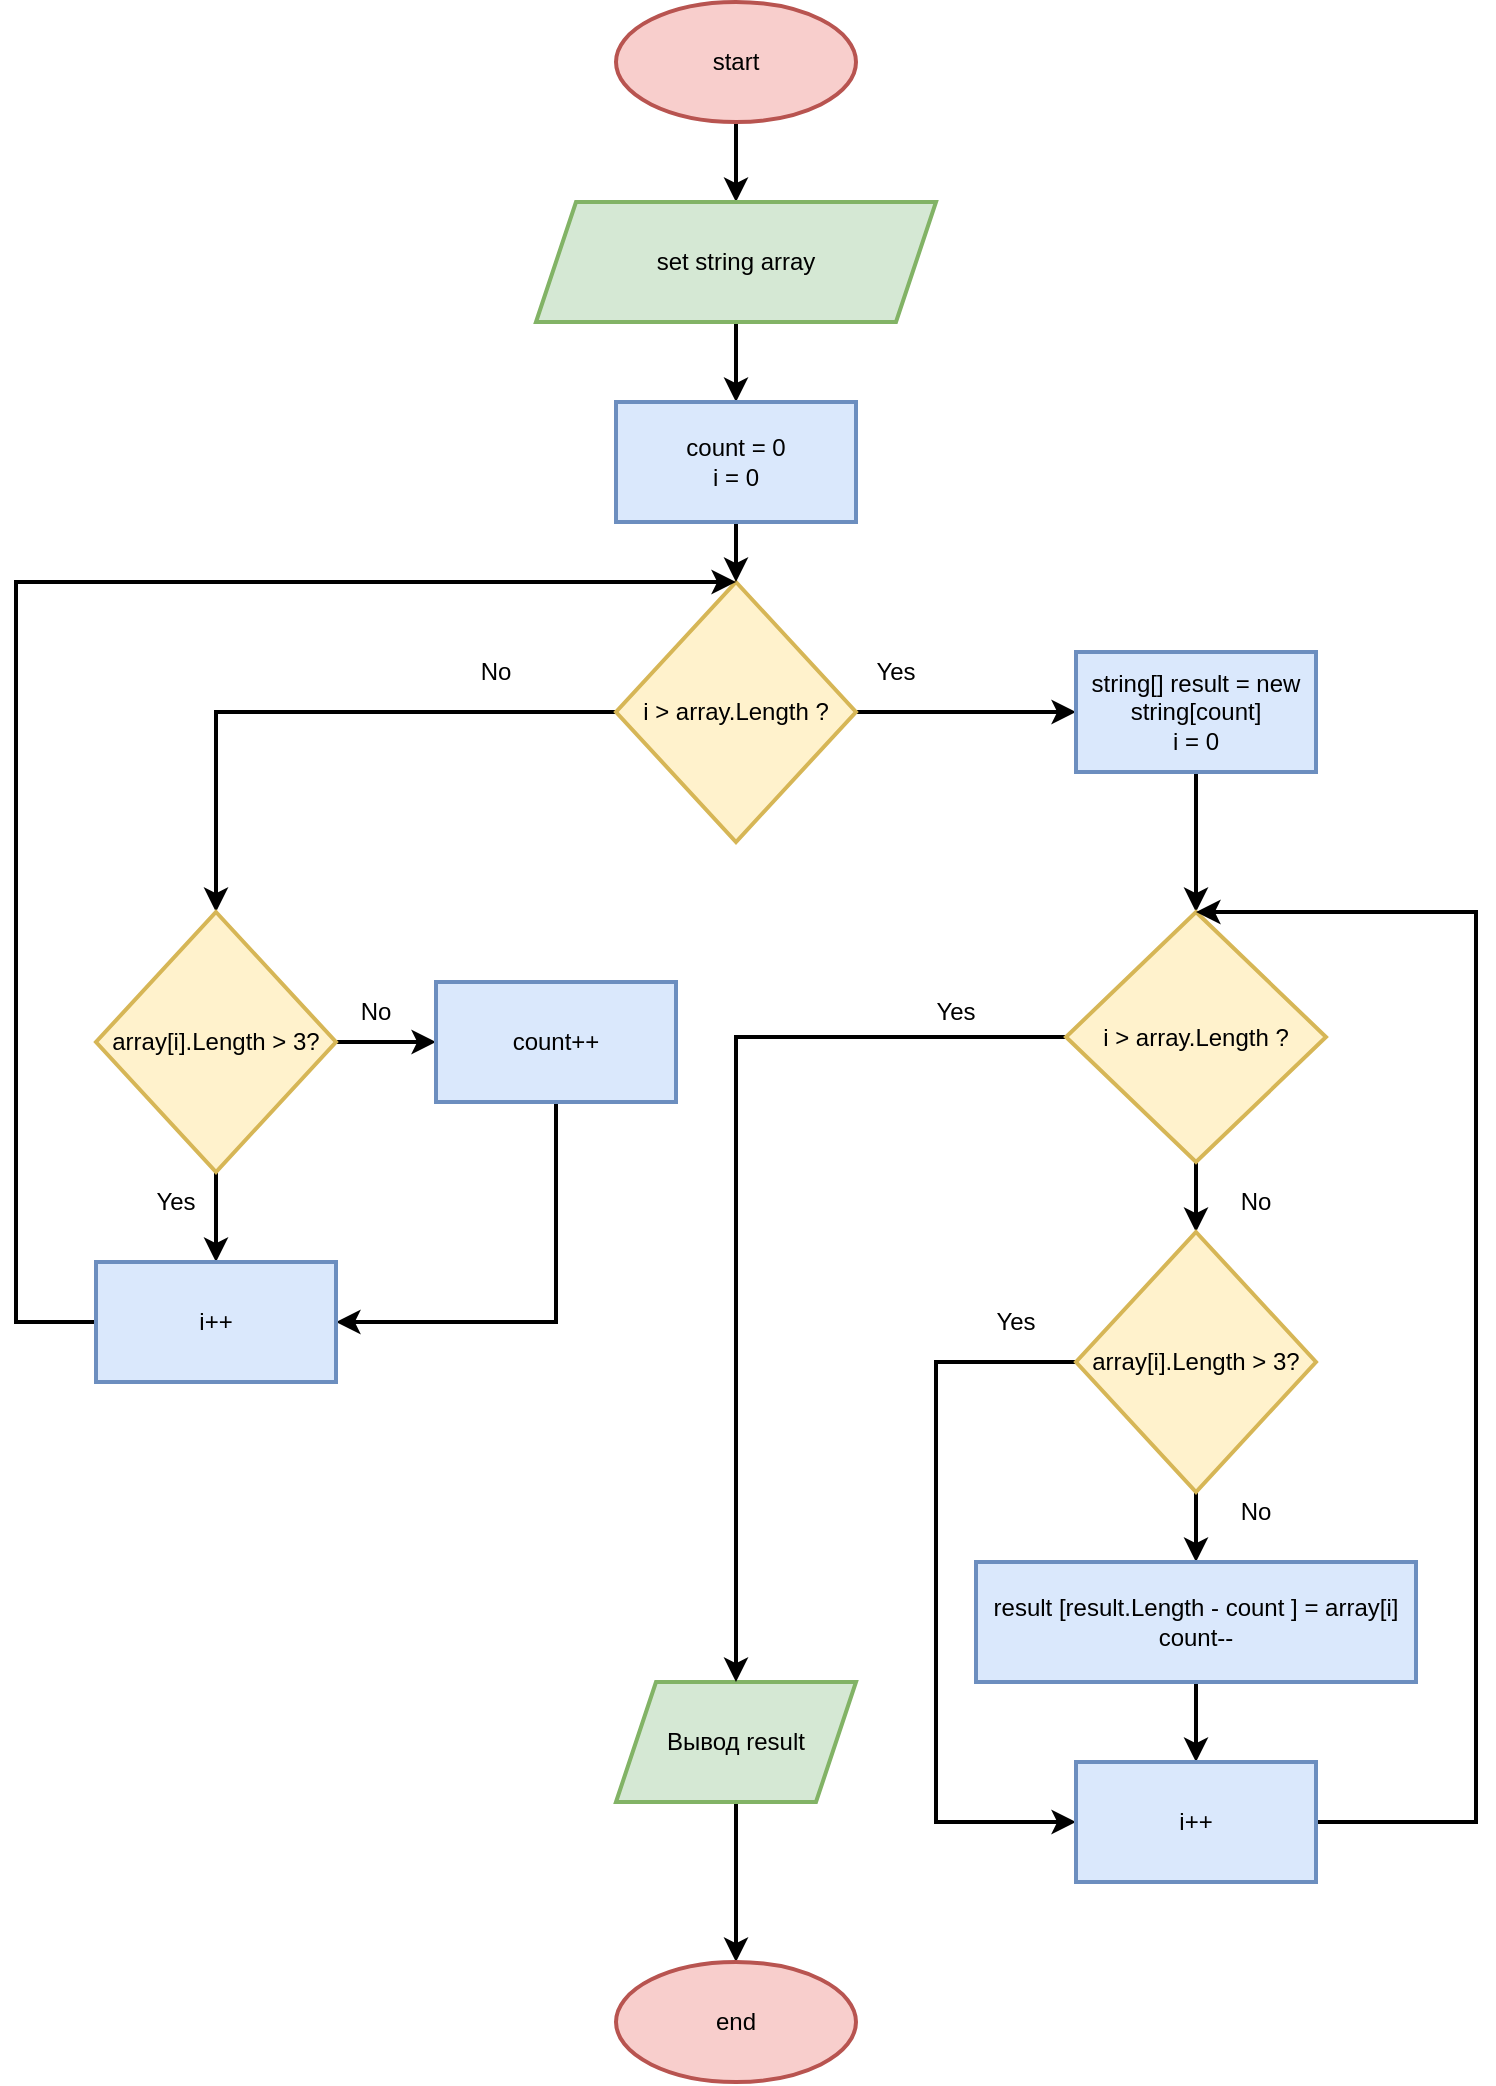 <mxfile version="16.5.1" type="device"><diagram id="Mbms43jZ40cxTjgrD5qh" name="Page-1"><mxGraphModel dx="1673" dy="1159" grid="1" gridSize="10" guides="1" tooltips="1" connect="1" arrows="1" fold="1" page="1" pageScale="1" pageWidth="1169" pageHeight="1654" math="0" shadow="0"><root><mxCell id="0"/><mxCell id="1" parent="0"/><mxCell id="27WwXomz8d9M7en5tvSo-1" style="edgeStyle=orthogonalEdgeStyle;rounded=0;orthogonalLoop=1;jettySize=auto;html=1;strokeWidth=2;" parent="1" source="27WwXomz8d9M7en5tvSo-2" target="27WwXomz8d9M7en5tvSo-4" edge="1"><mxGeometry relative="1" as="geometry"/></mxCell><mxCell id="27WwXomz8d9M7en5tvSo-2" value="start" style="ellipse;whiteSpace=wrap;html=1;strokeWidth=2;fillColor=#f8cecc;strokeColor=#b85450;" parent="1" vertex="1"><mxGeometry x="800" y="520" width="120" height="60" as="geometry"/></mxCell><mxCell id="27WwXomz8d9M7en5tvSo-3" value="" style="edgeStyle=orthogonalEdgeStyle;rounded=0;orthogonalLoop=1;jettySize=auto;html=1;strokeWidth=2;" parent="1" source="27WwXomz8d9M7en5tvSo-4" target="27WwXomz8d9M7en5tvSo-9" edge="1"><mxGeometry relative="1" as="geometry"/></mxCell><mxCell id="27WwXomz8d9M7en5tvSo-4" value="set string array" style="shape=parallelogram;perimeter=parallelogramPerimeter;whiteSpace=wrap;html=1;fixedSize=1;strokeWidth=2;fillColor=#d5e8d4;strokeColor=#82b366;" parent="1" vertex="1"><mxGeometry x="760" y="620" width="200" height="60" as="geometry"/></mxCell><mxCell id="27WwXomz8d9M7en5tvSo-5" value="" style="edgeStyle=orthogonalEdgeStyle;rounded=0;orthogonalLoop=1;jettySize=auto;html=1;strokeWidth=2;" parent="1" source="27WwXomz8d9M7en5tvSo-7" target="27WwXomz8d9M7en5tvSo-21" edge="1"><mxGeometry relative="1" as="geometry"/></mxCell><mxCell id="27WwXomz8d9M7en5tvSo-6" style="edgeStyle=orthogonalEdgeStyle;rounded=0;orthogonalLoop=1;jettySize=auto;html=1;exitX=0;exitY=0.5;exitDx=0;exitDy=0;entryX=0.5;entryY=0;entryDx=0;entryDy=0;strokeWidth=2;" parent="1" source="27WwXomz8d9M7en5tvSo-7" target="27WwXomz8d9M7en5tvSo-13" edge="1"><mxGeometry relative="1" as="geometry"/></mxCell><mxCell id="27WwXomz8d9M7en5tvSo-7" value="i &amp;gt; array.Length ?" style="rhombus;whiteSpace=wrap;html=1;strokeWidth=2;fillColor=#fff2cc;strokeColor=#d6b656;" parent="1" vertex="1"><mxGeometry x="800" y="810" width="120" height="130" as="geometry"/></mxCell><mxCell id="27WwXomz8d9M7en5tvSo-8" value="" style="edgeStyle=orthogonalEdgeStyle;rounded=0;orthogonalLoop=1;jettySize=auto;html=1;strokeWidth=2;" parent="1" source="27WwXomz8d9M7en5tvSo-9" target="27WwXomz8d9M7en5tvSo-7" edge="1"><mxGeometry relative="1" as="geometry"/></mxCell><mxCell id="27WwXomz8d9M7en5tvSo-9" value="count = 0&lt;br&gt;i = 0" style="rounded=0;whiteSpace=wrap;html=1;strokeWidth=2;fillColor=#dae8fc;strokeColor=#6c8ebf;" parent="1" vertex="1"><mxGeometry x="800" y="720" width="120" height="60" as="geometry"/></mxCell><mxCell id="27WwXomz8d9M7en5tvSo-10" value="No" style="text;html=1;strokeColor=none;fillColor=none;align=center;verticalAlign=middle;whiteSpace=wrap;rounded=0;strokeWidth=2;" parent="1" vertex="1"><mxGeometry x="710" y="840" width="60" height="30" as="geometry"/></mxCell><mxCell id="27WwXomz8d9M7en5tvSo-11" style="edgeStyle=orthogonalEdgeStyle;rounded=0;orthogonalLoop=1;jettySize=auto;html=1;entryX=0;entryY=0.5;entryDx=0;entryDy=0;strokeWidth=2;" parent="1" source="27WwXomz8d9M7en5tvSo-13" target="27WwXomz8d9M7en5tvSo-15" edge="1"><mxGeometry relative="1" as="geometry"/></mxCell><mxCell id="27WwXomz8d9M7en5tvSo-12" style="edgeStyle=orthogonalEdgeStyle;rounded=0;orthogonalLoop=1;jettySize=auto;html=1;exitX=0.5;exitY=1;exitDx=0;exitDy=0;strokeWidth=2;" parent="1" source="27WwXomz8d9M7en5tvSo-13" target="27WwXomz8d9M7en5tvSo-26" edge="1"><mxGeometry relative="1" as="geometry"/></mxCell><mxCell id="27WwXomz8d9M7en5tvSo-13" value="array[i].Length &amp;gt; 3?" style="rhombus;whiteSpace=wrap;html=1;strokeWidth=2;fillColor=#fff2cc;strokeColor=#d6b656;" parent="1" vertex="1"><mxGeometry x="540" y="975" width="120" height="130" as="geometry"/></mxCell><mxCell id="27WwXomz8d9M7en5tvSo-14" style="edgeStyle=orthogonalEdgeStyle;rounded=0;orthogonalLoop=1;jettySize=auto;html=1;exitX=0.5;exitY=1;exitDx=0;exitDy=0;entryX=1;entryY=0.5;entryDx=0;entryDy=0;strokeWidth=2;" parent="1" source="27WwXomz8d9M7en5tvSo-15" target="27WwXomz8d9M7en5tvSo-26" edge="1"><mxGeometry relative="1" as="geometry"/></mxCell><mxCell id="27WwXomz8d9M7en5tvSo-15" value="count++" style="whiteSpace=wrap;html=1;strokeWidth=2;fillColor=#dae8fc;strokeColor=#6c8ebf;" parent="1" vertex="1"><mxGeometry x="710" y="1010" width="120" height="60" as="geometry"/></mxCell><mxCell id="27WwXomz8d9M7en5tvSo-16" value="No" style="text;html=1;strokeColor=none;fillColor=none;align=center;verticalAlign=middle;whiteSpace=wrap;rounded=0;strokeWidth=2;" parent="1" vertex="1"><mxGeometry x="650" y="1010" width="60" height="30" as="geometry"/></mxCell><mxCell id="27WwXomz8d9M7en5tvSo-17" value="" style="edgeStyle=orthogonalEdgeStyle;rounded=0;orthogonalLoop=1;jettySize=auto;html=1;strokeWidth=2;" parent="1" source="27WwXomz8d9M7en5tvSo-18" target="27WwXomz8d9M7en5tvSo-19" edge="1"><mxGeometry relative="1" as="geometry"/></mxCell><mxCell id="27WwXomz8d9M7en5tvSo-18" value="Вывод result" style="shape=parallelogram;perimeter=parallelogramPerimeter;whiteSpace=wrap;html=1;fixedSize=1;strokeWidth=2;fillColor=#d5e8d4;strokeColor=#82b366;" parent="1" vertex="1"><mxGeometry x="800" y="1360" width="120" height="60" as="geometry"/></mxCell><mxCell id="27WwXomz8d9M7en5tvSo-19" value="end" style="ellipse;whiteSpace=wrap;html=1;fillColor=#f8cecc;strokeColor=#b85450;strokeWidth=2;" parent="1" vertex="1"><mxGeometry x="800" y="1500" width="120" height="60" as="geometry"/></mxCell><mxCell id="27WwXomz8d9M7en5tvSo-20" value="" style="edgeStyle=orthogonalEdgeStyle;rounded=0;orthogonalLoop=1;jettySize=auto;html=1;strokeWidth=2;" parent="1" source="27WwXomz8d9M7en5tvSo-21" target="27WwXomz8d9M7en5tvSo-24" edge="1"><mxGeometry relative="1" as="geometry"/></mxCell><mxCell id="27WwXomz8d9M7en5tvSo-21" value="string[] result = new string[count]&lt;br&gt;i = 0" style="whiteSpace=wrap;html=1;strokeWidth=2;fillColor=#dae8fc;strokeColor=#6c8ebf;" parent="1" vertex="1"><mxGeometry x="1030" y="845" width="120" height="60" as="geometry"/></mxCell><mxCell id="27WwXomz8d9M7en5tvSo-22" style="edgeStyle=orthogonalEdgeStyle;rounded=0;orthogonalLoop=1;jettySize=auto;html=1;strokeWidth=2;" parent="1" source="27WwXomz8d9M7en5tvSo-24" target="27WwXomz8d9M7en5tvSo-18" edge="1"><mxGeometry relative="1" as="geometry"/></mxCell><mxCell id="27WwXomz8d9M7en5tvSo-23" style="edgeStyle=orthogonalEdgeStyle;rounded=0;orthogonalLoop=1;jettySize=auto;html=1;exitX=0.5;exitY=1;exitDx=0;exitDy=0;strokeWidth=2;" parent="1" source="27WwXomz8d9M7en5tvSo-24" target="27WwXomz8d9M7en5tvSo-32" edge="1"><mxGeometry relative="1" as="geometry"/></mxCell><mxCell id="27WwXomz8d9M7en5tvSo-24" value="&lt;span&gt;i &amp;gt; array.Length ?&lt;/span&gt;" style="rhombus;whiteSpace=wrap;html=1;strokeWidth=2;fillColor=#fff2cc;strokeColor=#d6b656;" parent="1" vertex="1"><mxGeometry x="1025" y="975" width="130" height="125" as="geometry"/></mxCell><mxCell id="27WwXomz8d9M7en5tvSo-25" style="edgeStyle=orthogonalEdgeStyle;rounded=0;orthogonalLoop=1;jettySize=auto;html=1;entryX=0.5;entryY=0;entryDx=0;entryDy=0;strokeWidth=2;" parent="1" source="27WwXomz8d9M7en5tvSo-26" target="27WwXomz8d9M7en5tvSo-7" edge="1"><mxGeometry relative="1" as="geometry"><Array as="points"><mxPoint x="500" y="1180"/><mxPoint x="500" y="810"/></Array></mxGeometry></mxCell><mxCell id="27WwXomz8d9M7en5tvSo-26" value="i++" style="whiteSpace=wrap;html=1;strokeWidth=2;fillColor=#dae8fc;strokeColor=#6c8ebf;" parent="1" vertex="1"><mxGeometry x="540" y="1150" width="120" height="60" as="geometry"/></mxCell><mxCell id="27WwXomz8d9M7en5tvSo-27" value="Yes" style="text;html=1;strokeColor=none;fillColor=none;align=center;verticalAlign=middle;whiteSpace=wrap;rounded=0;strokeWidth=2;" parent="1" vertex="1"><mxGeometry x="550" y="1105" width="60" height="30" as="geometry"/></mxCell><mxCell id="27WwXomz8d9M7en5tvSo-28" value="Yes" style="text;html=1;strokeColor=none;fillColor=none;align=center;verticalAlign=middle;whiteSpace=wrap;rounded=0;strokeWidth=2;" parent="1" vertex="1"><mxGeometry x="910" y="840" width="60" height="30" as="geometry"/></mxCell><mxCell id="27WwXomz8d9M7en5tvSo-29" value="Yes" style="text;html=1;strokeColor=none;fillColor=none;align=center;verticalAlign=middle;whiteSpace=wrap;rounded=0;strokeWidth=2;" parent="1" vertex="1"><mxGeometry x="940" y="1010" width="60" height="30" as="geometry"/></mxCell><mxCell id="27WwXomz8d9M7en5tvSo-30" style="edgeStyle=orthogonalEdgeStyle;rounded=0;orthogonalLoop=1;jettySize=auto;html=1;entryX=0.5;entryY=0;entryDx=0;entryDy=0;strokeWidth=2;" parent="1" source="27WwXomz8d9M7en5tvSo-32" target="27WwXomz8d9M7en5tvSo-34" edge="1"><mxGeometry relative="1" as="geometry"/></mxCell><mxCell id="27WwXomz8d9M7en5tvSo-31" style="edgeStyle=orthogonalEdgeStyle;rounded=0;orthogonalLoop=1;jettySize=auto;html=1;entryX=0;entryY=0.5;entryDx=0;entryDy=0;strokeWidth=2;" parent="1" source="27WwXomz8d9M7en5tvSo-32" target="27WwXomz8d9M7en5tvSo-37" edge="1"><mxGeometry relative="1" as="geometry"><mxPoint x="954" y="1422" as="targetPoint"/><Array as="points"><mxPoint x="960" y="1200"/><mxPoint x="960" y="1430"/></Array></mxGeometry></mxCell><mxCell id="27WwXomz8d9M7en5tvSo-32" value="array[i].Length &amp;gt; 3?" style="rhombus;whiteSpace=wrap;html=1;strokeWidth=2;fillColor=#fff2cc;strokeColor=#d6b656;" parent="1" vertex="1"><mxGeometry x="1030" y="1135" width="120" height="130" as="geometry"/></mxCell><mxCell id="27WwXomz8d9M7en5tvSo-33" style="edgeStyle=orthogonalEdgeStyle;rounded=0;orthogonalLoop=1;jettySize=auto;html=1;exitX=0.5;exitY=1;exitDx=0;exitDy=0;entryX=0.5;entryY=0;entryDx=0;entryDy=0;strokeWidth=2;" parent="1" source="27WwXomz8d9M7en5tvSo-34" target="27WwXomz8d9M7en5tvSo-37" edge="1"><mxGeometry relative="1" as="geometry"/></mxCell><mxCell id="27WwXomz8d9M7en5tvSo-34" value="result [result.Length - count ] = array[i]&lt;br&gt;count--" style="whiteSpace=wrap;html=1;strokeWidth=2;fillColor=#dae8fc;strokeColor=#6c8ebf;" parent="1" vertex="1"><mxGeometry x="980" y="1300" width="220" height="60" as="geometry"/></mxCell><mxCell id="27WwXomz8d9M7en5tvSo-35" value="No" style="text;html=1;strokeColor=none;fillColor=none;align=center;verticalAlign=middle;whiteSpace=wrap;rounded=0;strokeWidth=2;" parent="1" vertex="1"><mxGeometry x="1090" y="1105" width="60" height="30" as="geometry"/></mxCell><mxCell id="27WwXomz8d9M7en5tvSo-36" style="edgeStyle=orthogonalEdgeStyle;rounded=0;orthogonalLoop=1;jettySize=auto;html=1;exitX=1;exitY=0.5;exitDx=0;exitDy=0;entryX=0.5;entryY=0;entryDx=0;entryDy=0;strokeWidth=2;" parent="1" source="27WwXomz8d9M7en5tvSo-37" target="27WwXomz8d9M7en5tvSo-24" edge="1"><mxGeometry relative="1" as="geometry"><Array as="points"><mxPoint x="1230" y="1430"/><mxPoint x="1230" y="975"/></Array></mxGeometry></mxCell><mxCell id="27WwXomz8d9M7en5tvSo-37" value="i++" style="whiteSpace=wrap;html=1;strokeWidth=2;fillColor=#dae8fc;strokeColor=#6c8ebf;" parent="1" vertex="1"><mxGeometry x="1030" y="1400" width="120" height="60" as="geometry"/></mxCell><mxCell id="27WwXomz8d9M7en5tvSo-38" value="No" style="text;html=1;strokeColor=none;fillColor=none;align=center;verticalAlign=middle;whiteSpace=wrap;rounded=0;strokeWidth=2;" parent="1" vertex="1"><mxGeometry x="1090" y="1260" width="60" height="30" as="geometry"/></mxCell><mxCell id="27WwXomz8d9M7en5tvSo-39" value="Yes" style="text;html=1;strokeColor=none;fillColor=none;align=center;verticalAlign=middle;whiteSpace=wrap;rounded=0;strokeWidth=2;" parent="1" vertex="1"><mxGeometry x="970" y="1165" width="60" height="30" as="geometry"/></mxCell></root></mxGraphModel></diagram></mxfile>